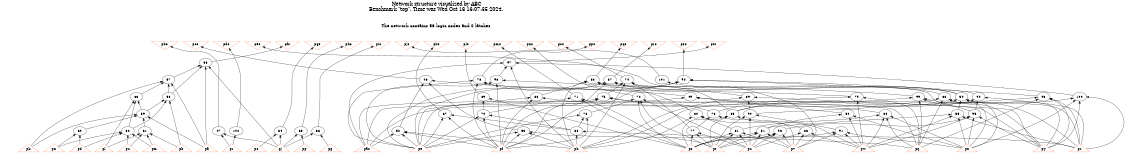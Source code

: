 # Network structure generated by ABC

digraph network {
size = "7.5,10";
center = true;
edge [dir = back];

{
  node [shape = plaintext];
  edge [style = invis];
  LevelTitle1 [label=""];
  LevelTitle2 [label=""];
  Level6 [label = ""];
  Level5 [label = ""];
  Level4 [label = ""];
  Level3 [label = ""];
  Level2 [label = ""];
  Level1 [label = ""];
  Level0 [label = ""];
  LevelTitle1 ->  LevelTitle2 ->  Level6 ->  Level5 ->  Level4 ->  Level3 ->  Level2 ->  Level1 ->  Level0;
}

{
  rank = same;
  LevelTitle1;
  title1 [shape=plaintext,
          fontsize=20,
          fontname = "Times-Roman",
          label="Network structure visualized by ABC\nBenchmark \"top\". Time was Wed Oct 16 16:07:35 2024. "
         ];
}

{
  rank = same;
  LevelTitle2;
  title2 [shape=plaintext,
          fontsize=18,
          fontname = "Times-Roman",
          label="The network contains 56 logic nodes and 0 latches.\n"
         ];
}

{
  rank = same;
  Level6;
  Node27 [label = "pb0", shape = invtriangle, color = coral, fillcolor = coral];
  Node28 [label = "pc0", shape = invtriangle, color = coral, fillcolor = coral];
  Node29 [label = "pd0", shape = invtriangle, color = coral, fillcolor = coral];
  Node30 [label = "pe0", shape = invtriangle, color = coral, fillcolor = coral];
  Node31 [label = "pf0", shape = invtriangle, color = coral, fillcolor = coral];
  Node32 [label = "pg0", shape = invtriangle, color = coral, fillcolor = coral];
  Node33 [label = "ph0", shape = invtriangle, color = coral, fillcolor = coral];
  Node34 [label = "pi0", shape = invtriangle, color = coral, fillcolor = coral];
  Node35 [label = "pj0", shape = invtriangle, color = coral, fillcolor = coral];
  Node36 [label = "pk0", shape = invtriangle, color = coral, fillcolor = coral];
  Node37 [label = "pl0", shape = invtriangle, color = coral, fillcolor = coral];
  Node38 [label = "pm0", shape = invtriangle, color = coral, fillcolor = coral];
  Node39 [label = "pn0", shape = invtriangle, color = coral, fillcolor = coral];
  Node40 [label = "po0", shape = invtriangle, color = coral, fillcolor = coral];
  Node41 [label = "pp0", shape = invtriangle, color = coral, fillcolor = coral];
  Node42 [label = "pq0", shape = invtriangle, color = coral, fillcolor = coral];
  Node43 [label = "pr0", shape = invtriangle, color = coral, fillcolor = coral];
  Node44 [label = "ps0", shape = invtriangle, color = coral, fillcolor = coral];
  Node45 [label = "pt0", shape = invtriangle, color = coral, fillcolor = coral];
}

{
  rank = same;
  Level5;
  Node56 [label = "56\n", shape = ellipse];
  Node97 [label = "97\n", shape = ellipse];
}

{
  rank = same;
  Level4;
  Node48 [label = "48\n", shape = ellipse];
  Node57 [label = "57\n", shape = ellipse];
  Node74 [label = "74\n", shape = ellipse];
  Node78 [label = "78\n", shape = ellipse];
  Node82 [label = "82\n", shape = ellipse];
  Node87 [label = "87\n", shape = ellipse];
  Node92 [label = "92\n", shape = ellipse];
  Node98 [label = "98\n", shape = ellipse];
  Node101 [label = "101\n", shape = ellipse];
}

{
  rank = same;
  Level3;
  Node49 [label = "49\n", shape = ellipse];
  Node54 [label = "54\n", shape = ellipse];
  Node58 [label = "58\n", shape = ellipse];
  Node63 [label = "63\n", shape = ellipse];
  Node69 [label = "69\n", shape = ellipse];
  Node71 [label = "71\n", shape = ellipse];
  Node72 [label = "72\n", shape = ellipse];
  Node75 [label = "75\n", shape = ellipse];
  Node79 [label = "79\n", shape = ellipse];
  Node83 [label = "83\n", shape = ellipse];
  Node88 [label = "88\n", shape = ellipse];
  Node89 [label = "89\n", shape = ellipse];
  Node93 [label = "93\n", shape = ellipse];
  Node94 [label = "94\n", shape = ellipse];
  Node99 [label = "99\n", shape = ellipse];
  Node100 [label = "100\n", shape = ellipse];
}

{
  rank = same;
  Level2;
  Node50 [label = "50\n", shape = ellipse];
  Node55 [label = "55\n", shape = ellipse];
  Node59 [label = "59\n", shape = ellipse];
  Node67 [label = "67\n", shape = ellipse];
  Node70 [label = "70\n", shape = ellipse];
  Node73 [label = "73\n", shape = ellipse];
  Node76 [label = "76\n", shape = ellipse];
  Node80 [label = "80\n", shape = ellipse];
  Node84 [label = "84\n", shape = ellipse];
  Node85 [label = "85\n", shape = ellipse];
  Node90 [label = "90\n", shape = ellipse];
  Node95 [label = "95\n", shape = ellipse];
}

{
  rank = same;
  Level1;
  Node47 [label = "47\n", shape = ellipse];
  Node51 [label = "51\n", shape = ellipse];
  Node52 [label = "52\n", shape = ellipse];
  Node53 [label = "53\n", shape = ellipse];
  Node60 [label = "60\n", shape = ellipse];
  Node61 [label = "61\n", shape = ellipse];
  Node62 [label = "62\n", shape = ellipse];
  Node64 [label = "64\n", shape = ellipse];
  Node65 [label = "65\n", shape = ellipse];
  Node66 [label = "66\n", shape = ellipse];
  Node68 [label = "68\n", shape = ellipse];
  Node77 [label = "77\n", shape = ellipse];
  Node81 [label = "81\n", shape = ellipse];
  Node86 [label = "86\n", shape = ellipse];
  Node91 [label = "91\n", shape = ellipse];
  Node96 [label = "96\n", shape = ellipse];
  Node102 [label = "102\n", shape = ellipse];
}

{
  rank = same;
  Level0;
  Node1 [label = "pp", shape = triangle, color = coral, fillcolor = coral];
  Node2 [label = "pa0", shape = triangle, color = coral, fillcolor = coral];
  Node3 [label = "pq", shape = triangle, color = coral, fillcolor = coral];
  Node4 [label = "pr", shape = triangle, color = coral, fillcolor = coral];
  Node5 [label = "ps", shape = triangle, color = coral, fillcolor = coral];
  Node6 [label = "pt", shape = triangle, color = coral, fillcolor = coral];
  Node7 [label = "pu", shape = triangle, color = coral, fillcolor = coral];
  Node8 [label = "pv", shape = triangle, color = coral, fillcolor = coral];
  Node9 [label = "pw", shape = triangle, color = coral, fillcolor = coral];
  Node10 [label = "px", shape = triangle, color = coral, fillcolor = coral];
  Node11 [label = "py", shape = triangle, color = coral, fillcolor = coral];
  Node12 [label = "pz", shape = triangle, color = coral, fillcolor = coral];
  Node13 [label = "pa", shape = triangle, color = coral, fillcolor = coral];
  Node14 [label = "pb", shape = triangle, color = coral, fillcolor = coral];
  Node15 [label = "pc", shape = triangle, color = coral, fillcolor = coral];
  Node16 [label = "pd", shape = triangle, color = coral, fillcolor = coral];
  Node17 [label = "pe", shape = triangle, color = coral, fillcolor = coral];
  Node18 [label = "pf", shape = triangle, color = coral, fillcolor = coral];
  Node19 [label = "pg", shape = triangle, color = coral, fillcolor = coral];
  Node20 [label = "ph", shape = triangle, color = coral, fillcolor = coral];
  Node21 [label = "pj", shape = triangle, color = coral, fillcolor = coral];
  Node22 [label = "pk", shape = triangle, color = coral, fillcolor = coral];
  Node23 [label = "pl", shape = triangle, color = coral, fillcolor = coral];
  Node24 [label = "pm", shape = triangle, color = coral, fillcolor = coral];
  Node25 [label = "pn", shape = triangle, color = coral, fillcolor = coral];
  Node26 [label = "po", shape = triangle, color = coral, fillcolor = coral];
}

title1 -> title2 [style = invis];
title2 -> Node27 [style = invis];
title2 -> Node28 [style = invis];
title2 -> Node29 [style = invis];
title2 -> Node30 [style = invis];
title2 -> Node31 [style = invis];
title2 -> Node32 [style = invis];
title2 -> Node33 [style = invis];
title2 -> Node34 [style = invis];
title2 -> Node35 [style = invis];
title2 -> Node36 [style = invis];
title2 -> Node37 [style = invis];
title2 -> Node38 [style = invis];
title2 -> Node39 [style = invis];
title2 -> Node40 [style = invis];
title2 -> Node41 [style = invis];
title2 -> Node42 [style = invis];
title2 -> Node43 [style = invis];
title2 -> Node44 [style = invis];
title2 -> Node45 [style = invis];
Node27 -> Node28 [style = invis];
Node28 -> Node29 [style = invis];
Node29 -> Node30 [style = invis];
Node30 -> Node31 [style = invis];
Node31 -> Node32 [style = invis];
Node32 -> Node33 [style = invis];
Node33 -> Node34 [style = invis];
Node34 -> Node35 [style = invis];
Node35 -> Node36 [style = invis];
Node36 -> Node37 [style = invis];
Node37 -> Node38 [style = invis];
Node38 -> Node39 [style = invis];
Node39 -> Node40 [style = invis];
Node40 -> Node41 [style = invis];
Node41 -> Node42 [style = invis];
Node42 -> Node43 [style = invis];
Node43 -> Node44 [style = invis];
Node44 -> Node45 [style = invis];
Node27 -> Node47 [style = solid];
Node28 -> Node48 [style = solid];
Node29 -> Node102 [style = solid];
Node30 -> Node54 [style = solid];
Node31 -> Node56 [style = solid];
Node32 -> Node64 [style = solid];
Node33 -> Node65 [style = solid];
Node34 -> Node66 [style = solid];
Node35 -> Node101 [style = solid];
Node36 -> Node67 [style = solid];
Node37 -> Node69 [style = solid];
Node38 -> Node71 [style = solid];
Node39 -> Node72 [style = solid];
Node40 -> Node74 [style = solid];
Node41 -> Node78 [style = solid];
Node42 -> Node82 [style = solid];
Node43 -> Node87 [style = solid];
Node44 -> Node92 [style = solid];
Node45 -> Node97 [style = solid];
Node47 -> Node4 [style = solid];
Node47 -> Node21 [style = solid];
Node48 -> Node49 [style = solid];
Node48 -> Node52 [style = solid];
Node48 -> Node53 [style = solid];
Node49 -> Node50 [style = solid];
Node49 -> Node2 [style = solid];
Node49 -> Node11 [style = solid];
Node50 -> Node51 [style = solid];
Node50 -> Node9 [style = solid];
Node50 -> Node10 [style = solid];
Node51 -> Node5 [style = solid];
Node51 -> Node6 [style = solid];
Node51 -> Node7 [style = solid];
Node51 -> Node8 [style = solid];
Node52 -> Node2 [style = solid];
Node52 -> Node17 [style = solid];
Node52 -> Node18 [style = solid];
Node52 -> Node20 [style = solid];
Node53 -> Node12 [style = solid];
Node53 -> Node17 [style = solid];
Node53 -> Node18 [style = solid];
Node53 -> Node20 [style = solid];
Node54 -> Node55 [style = solid];
Node54 -> Node2 [style = solid];
Node54 -> Node11 [style = solid];
Node54 -> Node12 [style = solid];
Node55 -> Node51 [style = solid];
Node55 -> Node9 [style = solid];
Node55 -> Node10 [style = solid];
Node55 -> Node12 [style = solid];
Node56 -> Node57 [style = solid];
Node56 -> Node58 [style = solid];
Node56 -> Node13 [style = solid];
Node56 -> Node21 [style = solid];
Node57 -> Node58 [style = solid];
Node57 -> Node63 [style = solid];
Node57 -> Node13 [style = solid];
Node57 -> Node22 [style = solid];
Node58 -> Node59 [style = solid];
Node58 -> Node62 [style = solid];
Node58 -> Node14 [style = solid];
Node59 -> Node60 [style = solid];
Node59 -> Node61 [style = solid];
Node59 -> Node13 [style = solid];
Node59 -> Node22 [style = solid];
Node60 -> Node16 [style = solid];
Node60 -> Node25 [style = solid];
Node61 -> Node14 [style = solid];
Node61 -> Node15 [style = solid];
Node61 -> Node23 [style = solid];
Node61 -> Node24 [style = solid];
Node62 -> Node15 [style = solid];
Node62 -> Node16 [style = solid];
Node62 -> Node24 [style = solid];
Node62 -> Node25 [style = solid];
Node63 -> Node59 [style = solid];
Node63 -> Node62 [style = solid];
Node63 -> Node23 [style = solid];
Node64 -> Node21 [style = solid];
Node64 -> Node26 [style = solid];
Node65 -> Node1 [style = solid];
Node65 -> Node21 [style = solid];
Node66 -> Node19 [style = solid];
Node66 -> Node21 [style = solid];
Node67 -> Node68 [style = solid];
Node67 -> Node17 [style = solid];
Node67 -> Node18 [style = solid];
Node68 -> Node3 [style = solid];
Node68 -> Node20 [style = solid];
Node69 -> Node70 [style = solid];
Node69 -> Node5 [style = solid];
Node70 -> Node68 [style = solid];
Node70 -> Node17 [style = solid];
Node70 -> Node18 [style = solid];
Node71 -> Node70 [style = solid];
Node71 -> Node5 [style = solid];
Node71 -> Node6 [style = solid];
Node72 -> Node73 [style = solid];
Node72 -> Node5 [style = solid];
Node72 -> Node6 [style = solid];
Node72 -> Node7 [style = solid];
Node73 -> Node68 [style = solid];
Node73 -> Node17 [style = solid];
Node73 -> Node18 [style = solid];
Node74 -> Node75 [style = solid];
Node74 -> Node77 [style = solid];
Node74 -> Node8 [style = solid];
Node74 -> Node20 [style = solid];
Node75 -> Node76 [style = solid];
Node75 -> Node3 [style = solid];
Node75 -> Node17 [style = solid];
Node75 -> Node18 [style = solid];
Node76 -> Node77 [style = solid];
Node76 -> Node8 [style = solid];
Node77 -> Node5 [style = solid];
Node77 -> Node6 [style = solid];
Node77 -> Node7 [style = solid];
Node78 -> Node79 [style = solid];
Node78 -> Node80 [style = solid];
Node78 -> Node17 [style = solid];
Node78 -> Node18 [style = solid];
Node79 -> Node76 [style = solid];
Node79 -> Node3 [style = solid];
Node79 -> Node9 [style = solid];
Node80 -> Node81 [style = solid];
Node80 -> Node9 [style = solid];
Node80 -> Node20 [style = solid];
Node81 -> Node5 [style = solid];
Node81 -> Node6 [style = solid];
Node81 -> Node7 [style = solid];
Node81 -> Node8 [style = solid];
Node82 -> Node83 [style = solid];
Node82 -> Node85 [style = solid];
Node82 -> Node10 [style = solid];
Node82 -> Node20 [style = solid];
Node83 -> Node84 [style = solid];
Node83 -> Node17 [style = solid];
Node83 -> Node18 [style = solid];
Node84 -> Node81 [style = solid];
Node84 -> Node3 [style = solid];
Node84 -> Node9 [style = solid];
Node84 -> Node10 [style = solid];
Node85 -> Node86 [style = solid];
Node85 -> Node5 [style = solid];
Node85 -> Node6 [style = solid];
Node86 -> Node7 [style = solid];
Node86 -> Node8 [style = solid];
Node86 -> Node9 [style = solid];
Node87 -> Node88 [style = solid];
Node87 -> Node89 [style = solid];
Node87 -> Node17 [style = solid];
Node87 -> Node18 [style = solid];
Node88 -> Node85 [style = solid];
Node88 -> Node3 [style = solid];
Node88 -> Node10 [style = solid];
Node88 -> Node11 [style = solid];
Node89 -> Node90 [style = solid];
Node89 -> Node11 [style = solid];
Node89 -> Node20 [style = solid];
Node90 -> Node91 [style = solid];
Node90 -> Node6 [style = solid];
Node90 -> Node7 [style = solid];
Node91 -> Node5 [style = solid];
Node91 -> Node8 [style = solid];
Node91 -> Node9 [style = solid];
Node91 -> Node10 [style = solid];
Node92 -> Node93 [style = solid];
Node92 -> Node94 [style = solid];
Node92 -> Node17 [style = solid];
Node92 -> Node18 [style = solid];
Node93 -> Node90 [style = solid];
Node93 -> Node3 [style = solid];
Node93 -> Node11 [style = solid];
Node93 -> Node12 [style = solid];
Node94 -> Node95 [style = solid];
Node94 -> Node12 [style = solid];
Node94 -> Node20 [style = solid];
Node95 -> Node96 [style = solid];
Node95 -> Node9 [style = solid];
Node95 -> Node10 [style = solid];
Node95 -> Node11 [style = solid];
Node96 -> Node5 [style = solid];
Node96 -> Node6 [style = solid];
Node96 -> Node7 [style = solid];
Node96 -> Node8 [style = solid];
Node97 -> Node98 [style = solid];
Node97 -> Node100 [style = solid];
Node97 -> Node2 [style = solid];
Node97 -> Node20 [style = solid];
Node98 -> Node99 [style = solid];
Node98 -> Node17 [style = solid];
Node98 -> Node18 [style = solid];
Node99 -> Node95 [style = solid];
Node99 -> Node2 [style = solid];
Node99 -> Node3 [style = solid];
Node99 -> Node12 [style = solid];
Node100 -> Node85 [style = solid];
Node100 -> Node10 [style = solid];
Node100 -> Node11 [style = solid];
Node100 -> Node12 [style = solid];
Node101 -> Node54 [style = solid];
Node102 -> Node4 [style = solid];
}

